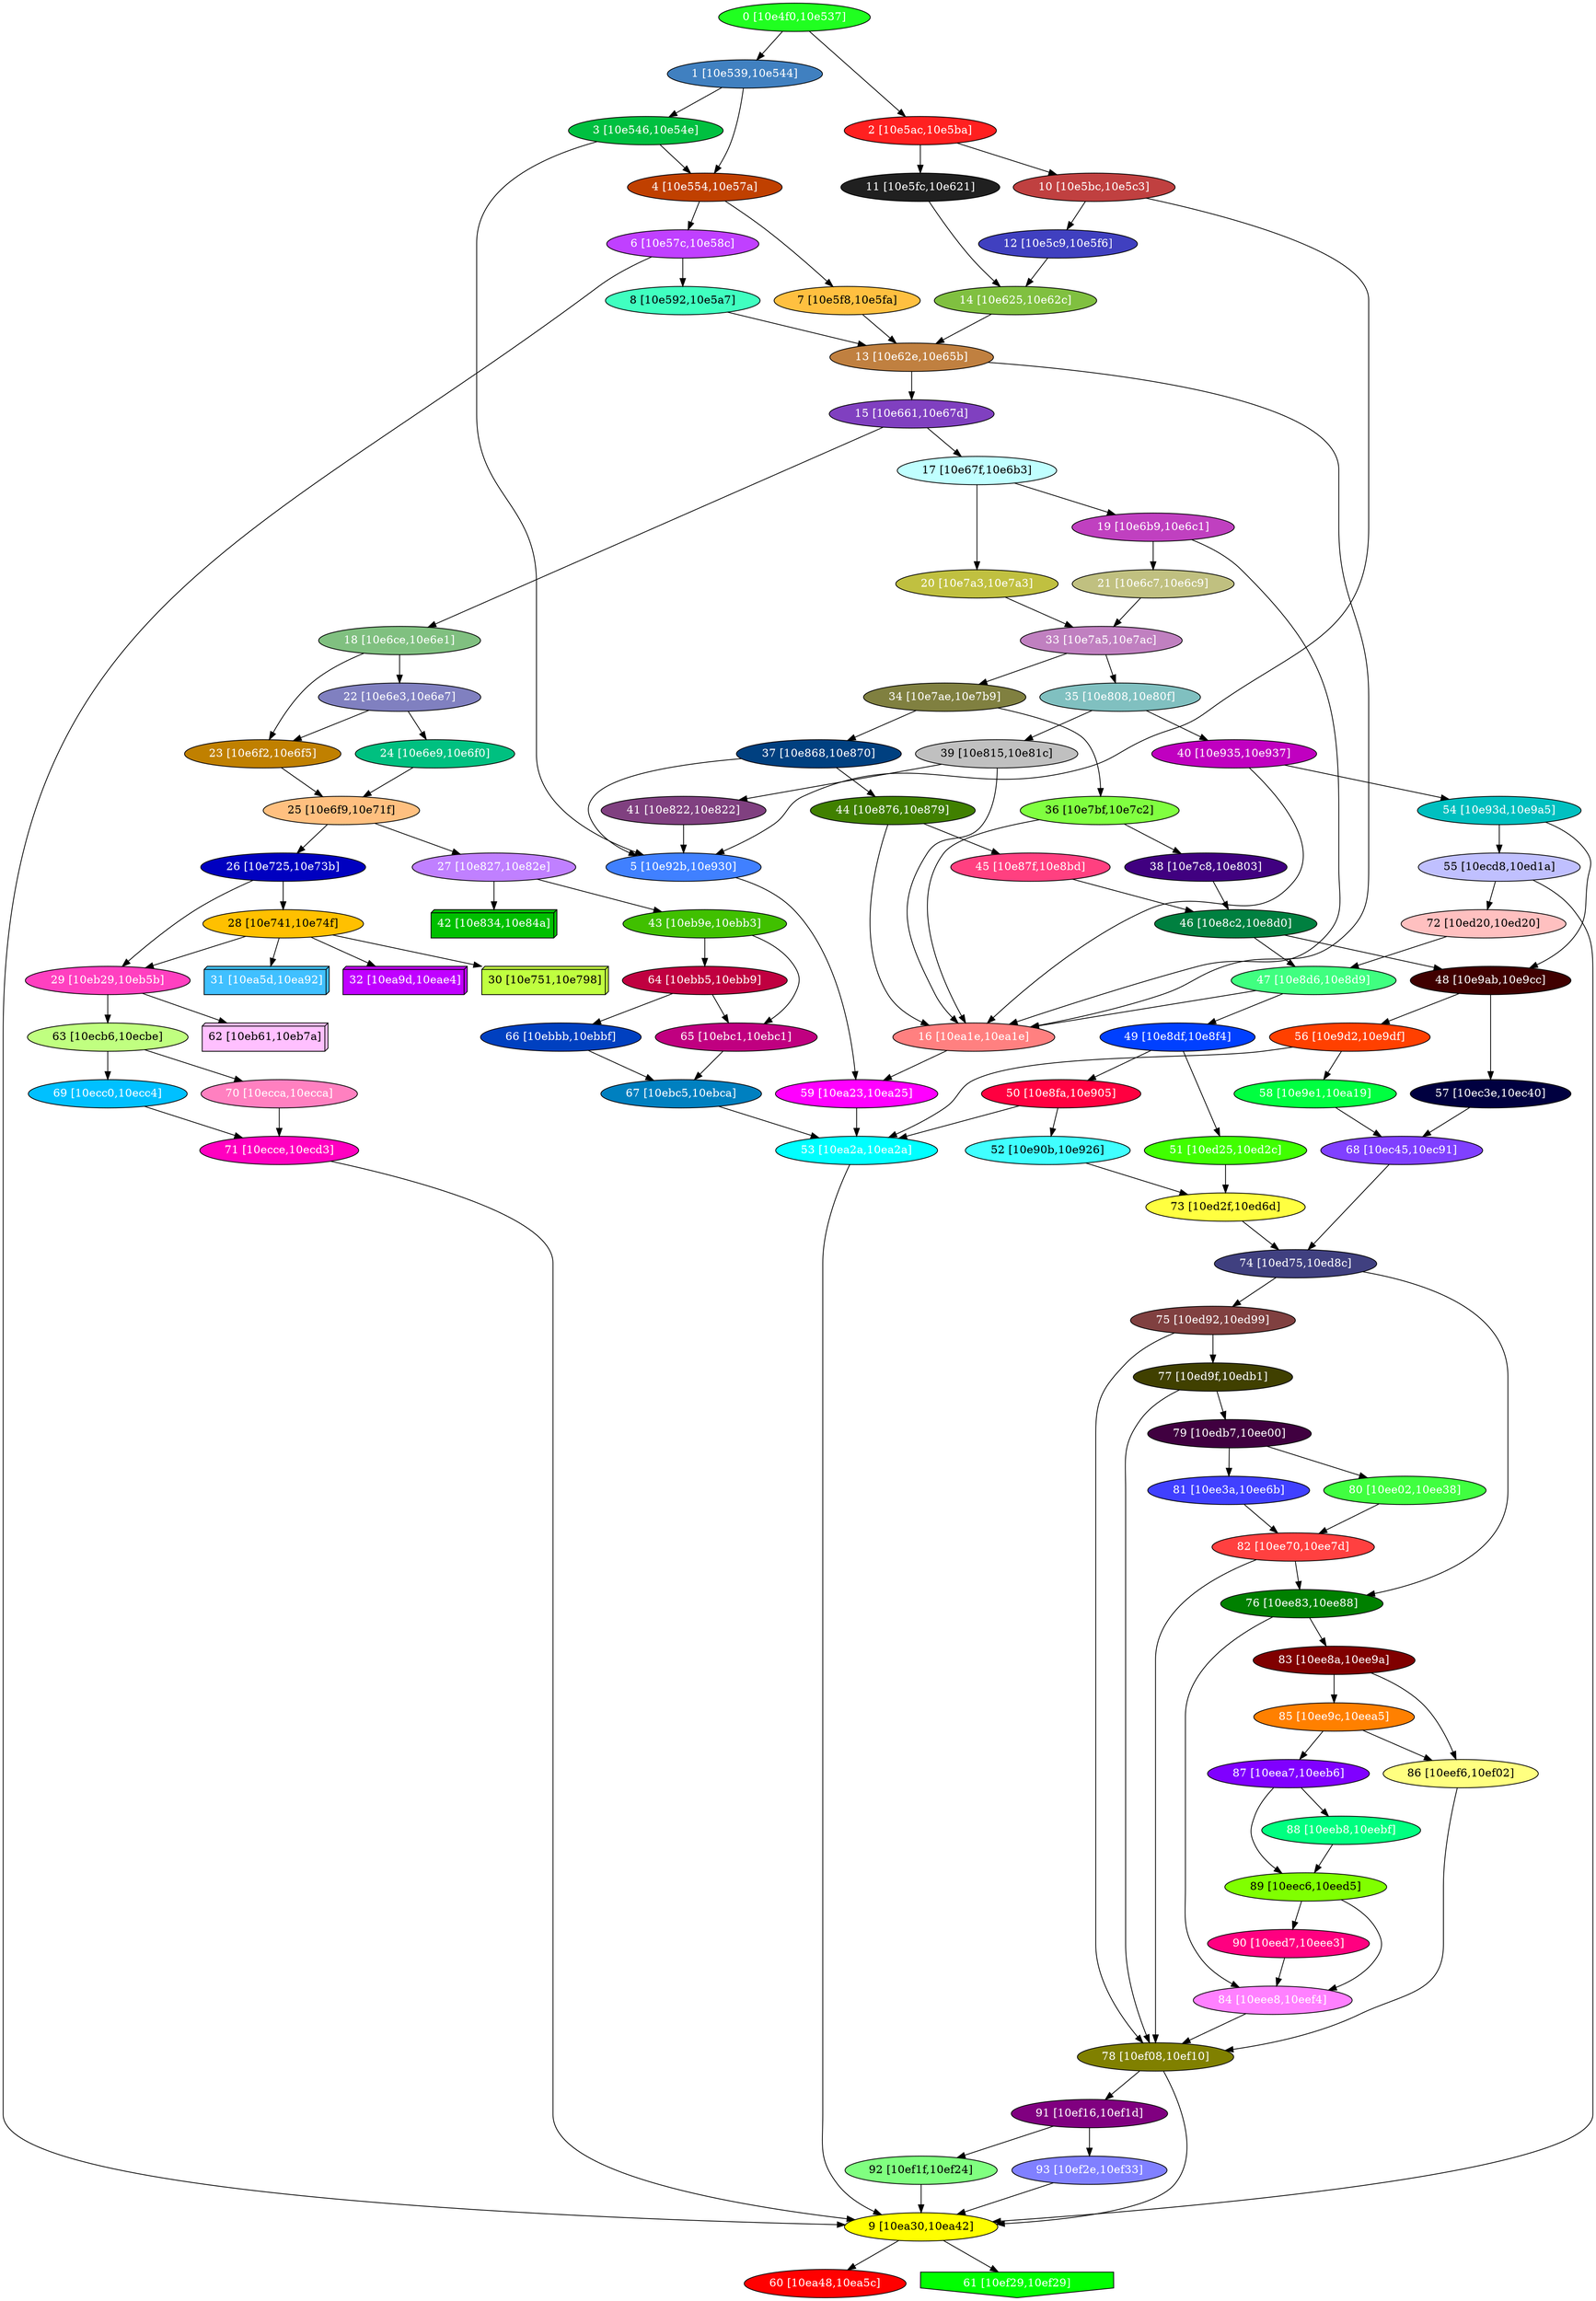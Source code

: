 diGraph libnss3{
	libnss3_0  [style=filled fillcolor="#20FF20" fontcolor="#ffffff" shape=oval label="0 [10e4f0,10e537]"]
	libnss3_1  [style=filled fillcolor="#4080C0" fontcolor="#ffffff" shape=oval label="1 [10e539,10e544]"]
	libnss3_2  [style=filled fillcolor="#FF2020" fontcolor="#ffffff" shape=oval label="2 [10e5ac,10e5ba]"]
	libnss3_3  [style=filled fillcolor="#00C040" fontcolor="#ffffff" shape=oval label="3 [10e546,10e54e]"]
	libnss3_4  [style=filled fillcolor="#C04000" fontcolor="#ffffff" shape=oval label="4 [10e554,10e57a]"]
	libnss3_5  [style=filled fillcolor="#4080FF" fontcolor="#ffffff" shape=oval label="5 [10e92b,10e930]"]
	libnss3_6  [style=filled fillcolor="#C040FF" fontcolor="#ffffff" shape=oval label="6 [10e57c,10e58c]"]
	libnss3_7  [style=filled fillcolor="#FFC040" fontcolor="#000000" shape=oval label="7 [10e5f8,10e5fa]"]
	libnss3_8  [style=filled fillcolor="#40FFC0" fontcolor="#000000" shape=oval label="8 [10e592,10e5a7]"]
	libnss3_9  [style=filled fillcolor="#FFFF00" fontcolor="#000000" shape=oval label="9 [10ea30,10ea42]"]
	libnss3_a  [style=filled fillcolor="#C04040" fontcolor="#ffffff" shape=oval label="10 [10e5bc,10e5c3]"]
	libnss3_b  [style=filled fillcolor="#202020" fontcolor="#ffffff" shape=oval label="11 [10e5fc,10e621]"]
	libnss3_c  [style=filled fillcolor="#4040C0" fontcolor="#ffffff" shape=oval label="12 [10e5c9,10e5f6]"]
	libnss3_d  [style=filled fillcolor="#C08040" fontcolor="#ffffff" shape=oval label="13 [10e62e,10e65b]"]
	libnss3_e  [style=filled fillcolor="#80C040" fontcolor="#ffffff" shape=oval label="14 [10e625,10e62c]"]
	libnss3_f  [style=filled fillcolor="#8040C0" fontcolor="#ffffff" shape=oval label="15 [10e661,10e67d]"]
	libnss3_10  [style=filled fillcolor="#FF8080" fontcolor="#ffffff" shape=oval label="16 [10ea1e,10ea1e]"]
	libnss3_11  [style=filled fillcolor="#C0FFFF" fontcolor="#000000" shape=oval label="17 [10e67f,10e6b3]"]
	libnss3_12  [style=filled fillcolor="#80C080" fontcolor="#ffffff" shape=oval label="18 [10e6ce,10e6e1]"]
	libnss3_13  [style=filled fillcolor="#C040C0" fontcolor="#ffffff" shape=oval label="19 [10e6b9,10e6c1]"]
	libnss3_14  [style=filled fillcolor="#C0C040" fontcolor="#ffffff" shape=oval label="20 [10e7a3,10e7a3]"]
	libnss3_15  [style=filled fillcolor="#C0C080" fontcolor="#ffffff" shape=oval label="21 [10e6c7,10e6c9]"]
	libnss3_16  [style=filled fillcolor="#8080C0" fontcolor="#ffffff" shape=oval label="22 [10e6e3,10e6e7]"]
	libnss3_17  [style=filled fillcolor="#C08000" fontcolor="#ffffff" shape=oval label="23 [10e6f2,10e6f5]"]
	libnss3_18  [style=filled fillcolor="#00C080" fontcolor="#ffffff" shape=oval label="24 [10e6e9,10e6f0]"]
	libnss3_19  [style=filled fillcolor="#FFC080" fontcolor="#000000" shape=oval label="25 [10e6f9,10e71f]"]
	libnss3_1a  [style=filled fillcolor="#0000C0" fontcolor="#ffffff" shape=oval label="26 [10e725,10e73b]"]
	libnss3_1b  [style=filled fillcolor="#C080FF" fontcolor="#ffffff" shape=oval label="27 [10e827,10e82e]"]
	libnss3_1c  [style=filled fillcolor="#FFC000" fontcolor="#000000" shape=oval label="28 [10e741,10e74f]"]
	libnss3_1d  [style=filled fillcolor="#FF40C0" fontcolor="#ffffff" shape=oval label="29 [10eb29,10eb5b]"]
	libnss3_1e  [style=filled fillcolor="#C0FF40" fontcolor="#000000" shape=box3d label="30 [10e751,10e798]"]
	libnss3_1f  [style=filled fillcolor="#40C0FF" fontcolor="#ffffff" shape=box3d label="31 [10ea5d,10ea92]"]
	libnss3_20  [style=filled fillcolor="#C000FF" fontcolor="#ffffff" shape=box3d label="32 [10ea9d,10eae4]"]
	libnss3_21  [style=filled fillcolor="#C080C0" fontcolor="#ffffff" shape=oval label="33 [10e7a5,10e7ac]"]
	libnss3_22  [style=filled fillcolor="#808040" fontcolor="#ffffff" shape=oval label="34 [10e7ae,10e7b9]"]
	libnss3_23  [style=filled fillcolor="#80C0C0" fontcolor="#ffffff" shape=oval label="35 [10e808,10e80f]"]
	libnss3_24  [style=filled fillcolor="#80FF40" fontcolor="#000000" shape=oval label="36 [10e7bf,10e7c2]"]
	libnss3_25  [style=filled fillcolor="#004080" fontcolor="#ffffff" shape=oval label="37 [10e868,10e870]"]
	libnss3_26  [style=filled fillcolor="#400080" fontcolor="#ffffff" shape=oval label="38 [10e7c8,10e803]"]
	libnss3_27  [style=filled fillcolor="#C0C0C0" fontcolor="#000000" shape=oval label="39 [10e815,10e81c]"]
	libnss3_28  [style=filled fillcolor="#C000C0" fontcolor="#ffffff" shape=oval label="40 [10e935,10e937]"]
	libnss3_29  [style=filled fillcolor="#804080" fontcolor="#ffffff" shape=oval label="41 [10e822,10e822]"]
	libnss3_2a  [style=filled fillcolor="#00C000" fontcolor="#ffffff" shape=box3d label="42 [10e834,10e84a]"]
	libnss3_2b  [style=filled fillcolor="#40C000" fontcolor="#ffffff" shape=oval label="43 [10eb9e,10ebb3]"]
	libnss3_2c  [style=filled fillcolor="#408000" fontcolor="#ffffff" shape=oval label="44 [10e876,10e879]"]
	libnss3_2d  [style=filled fillcolor="#FF4080" fontcolor="#ffffff" shape=oval label="45 [10e87f,10e8bd]"]
	libnss3_2e  [style=filled fillcolor="#008040" fontcolor="#ffffff" shape=oval label="46 [10e8c2,10e8d0]"]
	libnss3_2f  [style=filled fillcolor="#40FF80" fontcolor="#ffffff" shape=oval label="47 [10e8d6,10e8d9]"]
	libnss3_30  [style=filled fillcolor="#400000" fontcolor="#ffffff" shape=oval label="48 [10e9ab,10e9cc]"]
	libnss3_31  [style=filled fillcolor="#0040FF" fontcolor="#ffffff" shape=oval label="49 [10e8df,10e8f4]"]
	libnss3_32  [style=filled fillcolor="#FF0040" fontcolor="#ffffff" shape=oval label="50 [10e8fa,10e905]"]
	libnss3_33  [style=filled fillcolor="#40FF00" fontcolor="#ffffff" shape=oval label="51 [10ed25,10ed2c]"]
	libnss3_34  [style=filled fillcolor="#40FFFF" fontcolor="#000000" shape=oval label="52 [10e90b,10e926]"]
	libnss3_35  [style=filled fillcolor="#00FFFF" fontcolor="#ffffff" shape=oval label="53 [10ea2a,10ea2a]"]
	libnss3_36  [style=filled fillcolor="#00C0C0" fontcolor="#ffffff" shape=oval label="54 [10e93d,10e9a5]"]
	libnss3_37  [style=filled fillcolor="#C0C0FF" fontcolor="#000000" shape=oval label="55 [10ecd8,10ed1a]"]
	libnss3_38  [style=filled fillcolor="#FF4000" fontcolor="#ffffff" shape=oval label="56 [10e9d2,10e9df]"]
	libnss3_39  [style=filled fillcolor="#000040" fontcolor="#ffffff" shape=oval label="57 [10ec3e,10ec40]"]
	libnss3_3a  [style=filled fillcolor="#00FF40" fontcolor="#ffffff" shape=oval label="58 [10e9e1,10ea19]"]
	libnss3_3b  [style=filled fillcolor="#FF00FF" fontcolor="#ffffff" shape=oval label="59 [10ea23,10ea25]"]
	libnss3_3c  [style=filled fillcolor="#FF0000" fontcolor="#ffffff" shape=oval label="60 [10ea48,10ea5c]"]
	libnss3_3d  [style=filled fillcolor="#00FF00" fontcolor="#ffffff" shape=invhouse label="61 [10ef29,10ef29]"]
	libnss3_3e  [style=filled fillcolor="#FFC0FF" fontcolor="#000000" shape=box3d label="62 [10eb61,10eb7a]"]
	libnss3_3f  [style=filled fillcolor="#C0FF80" fontcolor="#000000" shape=oval label="63 [10ecb6,10ecbe]"]
	libnss3_40  [style=filled fillcolor="#C00040" fontcolor="#ffffff" shape=oval label="64 [10ebb5,10ebb9]"]
	libnss3_41  [style=filled fillcolor="#C00080" fontcolor="#ffffff" shape=oval label="65 [10ebc1,10ebc1]"]
	libnss3_42  [style=filled fillcolor="#0040C0" fontcolor="#ffffff" shape=oval label="66 [10ebbb,10ebbf]"]
	libnss3_43  [style=filled fillcolor="#0080C0" fontcolor="#ffffff" shape=oval label="67 [10ebc5,10ebca]"]
	libnss3_44  [style=filled fillcolor="#8040FF" fontcolor="#ffffff" shape=oval label="68 [10ec45,10ec91]"]
	libnss3_45  [style=filled fillcolor="#00C0FF" fontcolor="#ffffff" shape=oval label="69 [10ecc0,10ecc4]"]
	libnss3_46  [style=filled fillcolor="#FF80C0" fontcolor="#ffffff" shape=oval label="70 [10ecca,10ecca]"]
	libnss3_47  [style=filled fillcolor="#FF00C0" fontcolor="#ffffff" shape=oval label="71 [10ecce,10ecd3]"]
	libnss3_48  [style=filled fillcolor="#FFC0C0" fontcolor="#000000" shape=oval label="72 [10ed20,10ed20]"]
	libnss3_49  [style=filled fillcolor="#FFFF40" fontcolor="#000000" shape=oval label="73 [10ed2f,10ed6d]"]
	libnss3_4a  [style=filled fillcolor="#404080" fontcolor="#ffffff" shape=oval label="74 [10ed75,10ed8c]"]
	libnss3_4b  [style=filled fillcolor="#804040" fontcolor="#ffffff" shape=oval label="75 [10ed92,10ed99]"]
	libnss3_4c  [style=filled fillcolor="#008000" fontcolor="#ffffff" shape=oval label="76 [10ee83,10ee88]"]
	libnss3_4d  [style=filled fillcolor="#404000" fontcolor="#ffffff" shape=oval label="77 [10ed9f,10edb1]"]
	libnss3_4e  [style=filled fillcolor="#808000" fontcolor="#ffffff" shape=oval label="78 [10ef08,10ef10]"]
	libnss3_4f  [style=filled fillcolor="#400040" fontcolor="#ffffff" shape=oval label="79 [10edb7,10ee00]"]
	libnss3_50  [style=filled fillcolor="#40FF40" fontcolor="#ffffff" shape=oval label="80 [10ee02,10ee38]"]
	libnss3_51  [style=filled fillcolor="#4040FF" fontcolor="#ffffff" shape=oval label="81 [10ee3a,10ee6b]"]
	libnss3_52  [style=filled fillcolor="#FF4040" fontcolor="#ffffff" shape=oval label="82 [10ee70,10ee7d]"]
	libnss3_53  [style=filled fillcolor="#800000" fontcolor="#ffffff" shape=oval label="83 [10ee8a,10ee9a]"]
	libnss3_54  [style=filled fillcolor="#FF80FF" fontcolor="#ffffff" shape=oval label="84 [10eee8,10eef4]"]
	libnss3_55  [style=filled fillcolor="#FF8000" fontcolor="#ffffff" shape=oval label="85 [10ee9c,10eea5]"]
	libnss3_56  [style=filled fillcolor="#FFFF80" fontcolor="#000000" shape=oval label="86 [10eef6,10ef02]"]
	libnss3_57  [style=filled fillcolor="#8000FF" fontcolor="#ffffff" shape=oval label="87 [10eea7,10eeb6]"]
	libnss3_58  [style=filled fillcolor="#00FF80" fontcolor="#ffffff" shape=oval label="88 [10eeb8,10eebf]"]
	libnss3_59  [style=filled fillcolor="#80FF00" fontcolor="#000000" shape=oval label="89 [10eec6,10eed5]"]
	libnss3_5a  [style=filled fillcolor="#FF0080" fontcolor="#ffffff" shape=oval label="90 [10eed7,10eee3]"]
	libnss3_5b  [style=filled fillcolor="#800080" fontcolor="#ffffff" shape=oval label="91 [10ef16,10ef1d]"]
	libnss3_5c  [style=filled fillcolor="#80FF80" fontcolor="#000000" shape=oval label="92 [10ef1f,10ef24]"]
	libnss3_5d  [style=filled fillcolor="#8080FF" fontcolor="#ffffff" shape=oval label="93 [10ef2e,10ef33]"]

	libnss3_0 -> libnss3_1
	libnss3_0 -> libnss3_2
	libnss3_1 -> libnss3_3
	libnss3_1 -> libnss3_4
	libnss3_2 -> libnss3_a
	libnss3_2 -> libnss3_b
	libnss3_3 -> libnss3_4
	libnss3_3 -> libnss3_5
	libnss3_4 -> libnss3_6
	libnss3_4 -> libnss3_7
	libnss3_5 -> libnss3_3b
	libnss3_6 -> libnss3_8
	libnss3_6 -> libnss3_9
	libnss3_7 -> libnss3_d
	libnss3_8 -> libnss3_d
	libnss3_9 -> libnss3_3c
	libnss3_9 -> libnss3_3d
	libnss3_a -> libnss3_5
	libnss3_a -> libnss3_c
	libnss3_b -> libnss3_e
	libnss3_c -> libnss3_e
	libnss3_d -> libnss3_f
	libnss3_d -> libnss3_10
	libnss3_e -> libnss3_d
	libnss3_f -> libnss3_11
	libnss3_f -> libnss3_12
	libnss3_10 -> libnss3_3b
	libnss3_11 -> libnss3_13
	libnss3_11 -> libnss3_14
	libnss3_12 -> libnss3_16
	libnss3_12 -> libnss3_17
	libnss3_13 -> libnss3_10
	libnss3_13 -> libnss3_15
	libnss3_14 -> libnss3_21
	libnss3_15 -> libnss3_21
	libnss3_16 -> libnss3_17
	libnss3_16 -> libnss3_18
	libnss3_17 -> libnss3_19
	libnss3_18 -> libnss3_19
	libnss3_19 -> libnss3_1a
	libnss3_19 -> libnss3_1b
	libnss3_1a -> libnss3_1c
	libnss3_1a -> libnss3_1d
	libnss3_1b -> libnss3_2a
	libnss3_1b -> libnss3_2b
	libnss3_1c -> libnss3_1d
	libnss3_1c -> libnss3_1e
	libnss3_1c -> libnss3_1f
	libnss3_1c -> libnss3_20
	libnss3_1d -> libnss3_3e
	libnss3_1d -> libnss3_3f
	libnss3_21 -> libnss3_22
	libnss3_21 -> libnss3_23
	libnss3_22 -> libnss3_24
	libnss3_22 -> libnss3_25
	libnss3_23 -> libnss3_27
	libnss3_23 -> libnss3_28
	libnss3_24 -> libnss3_10
	libnss3_24 -> libnss3_26
	libnss3_25 -> libnss3_5
	libnss3_25 -> libnss3_2c
	libnss3_26 -> libnss3_2e
	libnss3_27 -> libnss3_10
	libnss3_27 -> libnss3_29
	libnss3_28 -> libnss3_10
	libnss3_28 -> libnss3_36
	libnss3_29 -> libnss3_5
	libnss3_2b -> libnss3_40
	libnss3_2b -> libnss3_41
	libnss3_2c -> libnss3_10
	libnss3_2c -> libnss3_2d
	libnss3_2d -> libnss3_2e
	libnss3_2e -> libnss3_2f
	libnss3_2e -> libnss3_30
	libnss3_2f -> libnss3_10
	libnss3_2f -> libnss3_31
	libnss3_30 -> libnss3_38
	libnss3_30 -> libnss3_39
	libnss3_31 -> libnss3_32
	libnss3_31 -> libnss3_33
	libnss3_32 -> libnss3_34
	libnss3_32 -> libnss3_35
	libnss3_33 -> libnss3_49
	libnss3_34 -> libnss3_49
	libnss3_35 -> libnss3_9
	libnss3_36 -> libnss3_30
	libnss3_36 -> libnss3_37
	libnss3_37 -> libnss3_9
	libnss3_37 -> libnss3_48
	libnss3_38 -> libnss3_35
	libnss3_38 -> libnss3_3a
	libnss3_39 -> libnss3_44
	libnss3_3a -> libnss3_44
	libnss3_3b -> libnss3_35
	libnss3_3f -> libnss3_45
	libnss3_3f -> libnss3_46
	libnss3_40 -> libnss3_41
	libnss3_40 -> libnss3_42
	libnss3_41 -> libnss3_43
	libnss3_42 -> libnss3_43
	libnss3_43 -> libnss3_35
	libnss3_44 -> libnss3_4a
	libnss3_45 -> libnss3_47
	libnss3_46 -> libnss3_47
	libnss3_47 -> libnss3_9
	libnss3_48 -> libnss3_2f
	libnss3_49 -> libnss3_4a
	libnss3_4a -> libnss3_4b
	libnss3_4a -> libnss3_4c
	libnss3_4b -> libnss3_4d
	libnss3_4b -> libnss3_4e
	libnss3_4c -> libnss3_53
	libnss3_4c -> libnss3_54
	libnss3_4d -> libnss3_4e
	libnss3_4d -> libnss3_4f
	libnss3_4e -> libnss3_9
	libnss3_4e -> libnss3_5b
	libnss3_4f -> libnss3_50
	libnss3_4f -> libnss3_51
	libnss3_50 -> libnss3_52
	libnss3_51 -> libnss3_52
	libnss3_52 -> libnss3_4c
	libnss3_52 -> libnss3_4e
	libnss3_53 -> libnss3_55
	libnss3_53 -> libnss3_56
	libnss3_54 -> libnss3_4e
	libnss3_55 -> libnss3_56
	libnss3_55 -> libnss3_57
	libnss3_56 -> libnss3_4e
	libnss3_57 -> libnss3_58
	libnss3_57 -> libnss3_59
	libnss3_58 -> libnss3_59
	libnss3_59 -> libnss3_54
	libnss3_59 -> libnss3_5a
	libnss3_5a -> libnss3_54
	libnss3_5b -> libnss3_5c
	libnss3_5b -> libnss3_5d
	libnss3_5c -> libnss3_9
	libnss3_5d -> libnss3_9
}